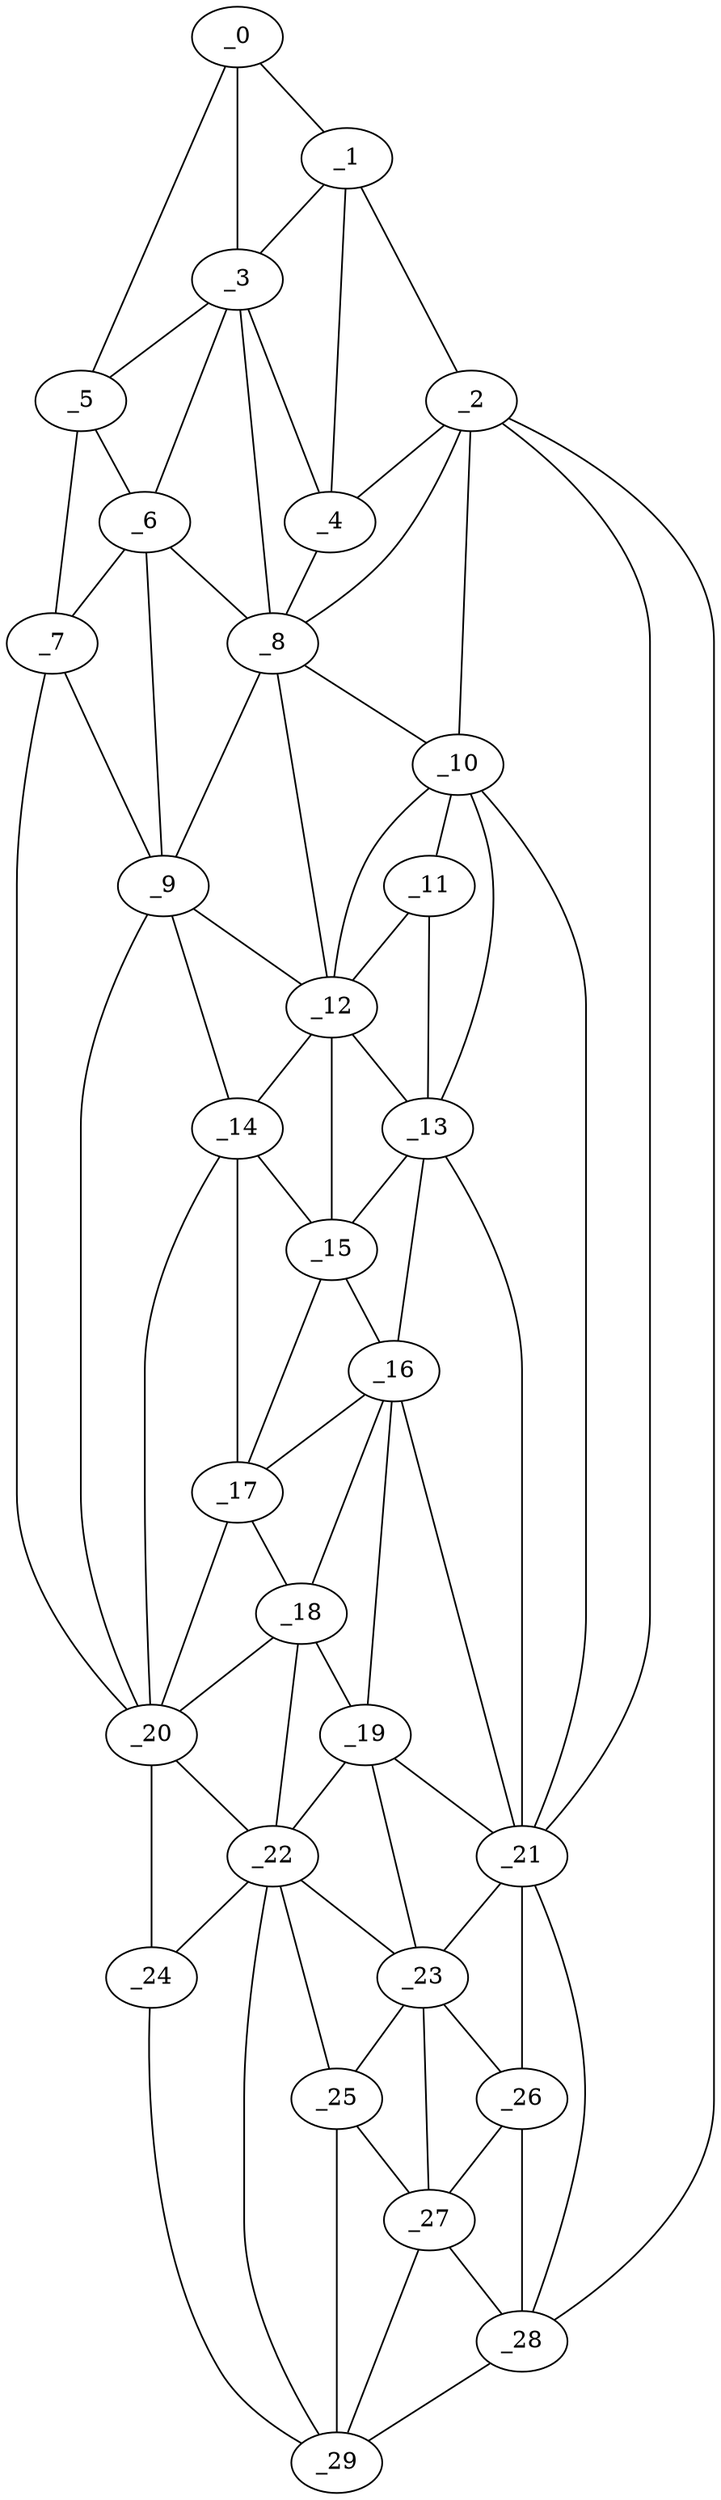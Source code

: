graph "obj19__185.gxl" {
	_0	 [x=7,
		y=72];
	_1	 [x=10,
		y=56];
	_0 -- _1	 [valence=1];
	_3	 [x=17,
		y=66];
	_0 -- _3	 [valence=1];
	_5	 [x=21,
		y=80];
	_0 -- _5	 [valence=1];
	_2	 [x=17,
		y=40];
	_1 -- _2	 [valence=1];
	_1 -- _3	 [valence=2];
	_4	 [x=20,
		y=49];
	_1 -- _4	 [valence=1];
	_2 -- _4	 [valence=2];
	_8	 [x=36,
		y=58];
	_2 -- _8	 [valence=2];
	_10	 [x=50,
		y=58];
	_2 -- _10	 [valence=2];
	_21	 [x=97,
		y=47];
	_2 -- _21	 [valence=2];
	_28	 [x=118,
		y=47];
	_2 -- _28	 [valence=1];
	_3 -- _4	 [valence=2];
	_3 -- _5	 [valence=1];
	_6	 [x=27,
		y=73];
	_3 -- _6	 [valence=2];
	_3 -- _8	 [valence=2];
	_4 -- _8	 [valence=1];
	_5 -- _6	 [valence=2];
	_7	 [x=31,
		y=84];
	_5 -- _7	 [valence=1];
	_6 -- _7	 [valence=1];
	_6 -- _8	 [valence=2];
	_9	 [x=49,
		y=85];
	_6 -- _9	 [valence=2];
	_7 -- _9	 [valence=2];
	_20	 [x=96,
		y=88];
	_7 -- _20	 [valence=1];
	_8 -- _9	 [valence=2];
	_8 -- _10	 [valence=2];
	_12	 [x=57,
		y=74];
	_8 -- _12	 [valence=2];
	_9 -- _12	 [valence=1];
	_14	 [x=64,
		y=82];
	_9 -- _14	 [valence=2];
	_9 -- _20	 [valence=1];
	_11	 [x=55,
		y=59];
	_10 -- _11	 [valence=2];
	_10 -- _12	 [valence=1];
	_13	 [x=63,
		y=59];
	_10 -- _13	 [valence=2];
	_10 -- _21	 [valence=1];
	_11 -- _12	 [valence=2];
	_11 -- _13	 [valence=1];
	_12 -- _13	 [valence=2];
	_12 -- _14	 [valence=1];
	_15	 [x=65,
		y=74];
	_12 -- _15	 [valence=2];
	_13 -- _15	 [valence=1];
	_16	 [x=77,
		y=68];
	_13 -- _16	 [valence=2];
	_13 -- _21	 [valence=2];
	_14 -- _15	 [valence=1];
	_17	 [x=86,
		y=83];
	_14 -- _17	 [valence=2];
	_14 -- _20	 [valence=1];
	_15 -- _16	 [valence=2];
	_15 -- _17	 [valence=1];
	_16 -- _17	 [valence=2];
	_18	 [x=92,
		y=76];
	_16 -- _18	 [valence=1];
	_19	 [x=96,
		y=62];
	_16 -- _19	 [valence=1];
	_16 -- _21	 [valence=2];
	_17 -- _18	 [valence=2];
	_17 -- _20	 [valence=2];
	_18 -- _19	 [valence=2];
	_18 -- _20	 [valence=1];
	_22	 [x=103,
		y=76];
	_18 -- _22	 [valence=1];
	_19 -- _21	 [valence=1];
	_19 -- _22	 [valence=2];
	_23	 [x=106,
		y=63];
	_19 -- _23	 [valence=1];
	_20 -- _22	 [valence=1];
	_24	 [x=110,
		y=87];
	_20 -- _24	 [valence=1];
	_21 -- _23	 [valence=2];
	_26	 [x=113,
		y=54];
	_21 -- _26	 [valence=2];
	_21 -- _28	 [valence=2];
	_22 -- _23	 [valence=2];
	_22 -- _24	 [valence=2];
	_25	 [x=112,
		y=66];
	_22 -- _25	 [valence=2];
	_29	 [x=119,
		y=70];
	_22 -- _29	 [valence=1];
	_23 -- _25	 [valence=2];
	_23 -- _26	 [valence=1];
	_27	 [x=116,
		y=60];
	_23 -- _27	 [valence=2];
	_24 -- _29	 [valence=1];
	_25 -- _27	 [valence=2];
	_25 -- _29	 [valence=2];
	_26 -- _27	 [valence=2];
	_26 -- _28	 [valence=1];
	_27 -- _28	 [valence=2];
	_27 -- _29	 [valence=1];
	_28 -- _29	 [valence=1];
}
